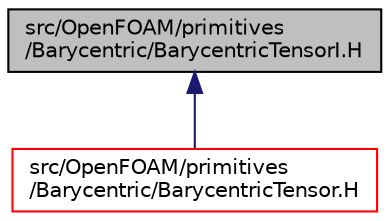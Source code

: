 digraph "src/OpenFOAM/primitives/Barycentric/BarycentricTensorI.H"
{
  bgcolor="transparent";
  edge [fontname="Helvetica",fontsize="10",labelfontname="Helvetica",labelfontsize="10"];
  node [fontname="Helvetica",fontsize="10",shape=record];
  Node1 [label="src/OpenFOAM/primitives\l/Barycentric/BarycentricTensorI.H",height=0.2,width=0.4,color="black", fillcolor="grey75", style="filled" fontcolor="black"];
  Node1 -> Node2 [dir="back",color="midnightblue",fontsize="10",style="solid",fontname="Helvetica"];
  Node2 [label="src/OpenFOAM/primitives\l/Barycentric/BarycentricTensor.H",height=0.2,width=0.4,color="red",URL="$BarycentricTensor_8H.html"];
}
